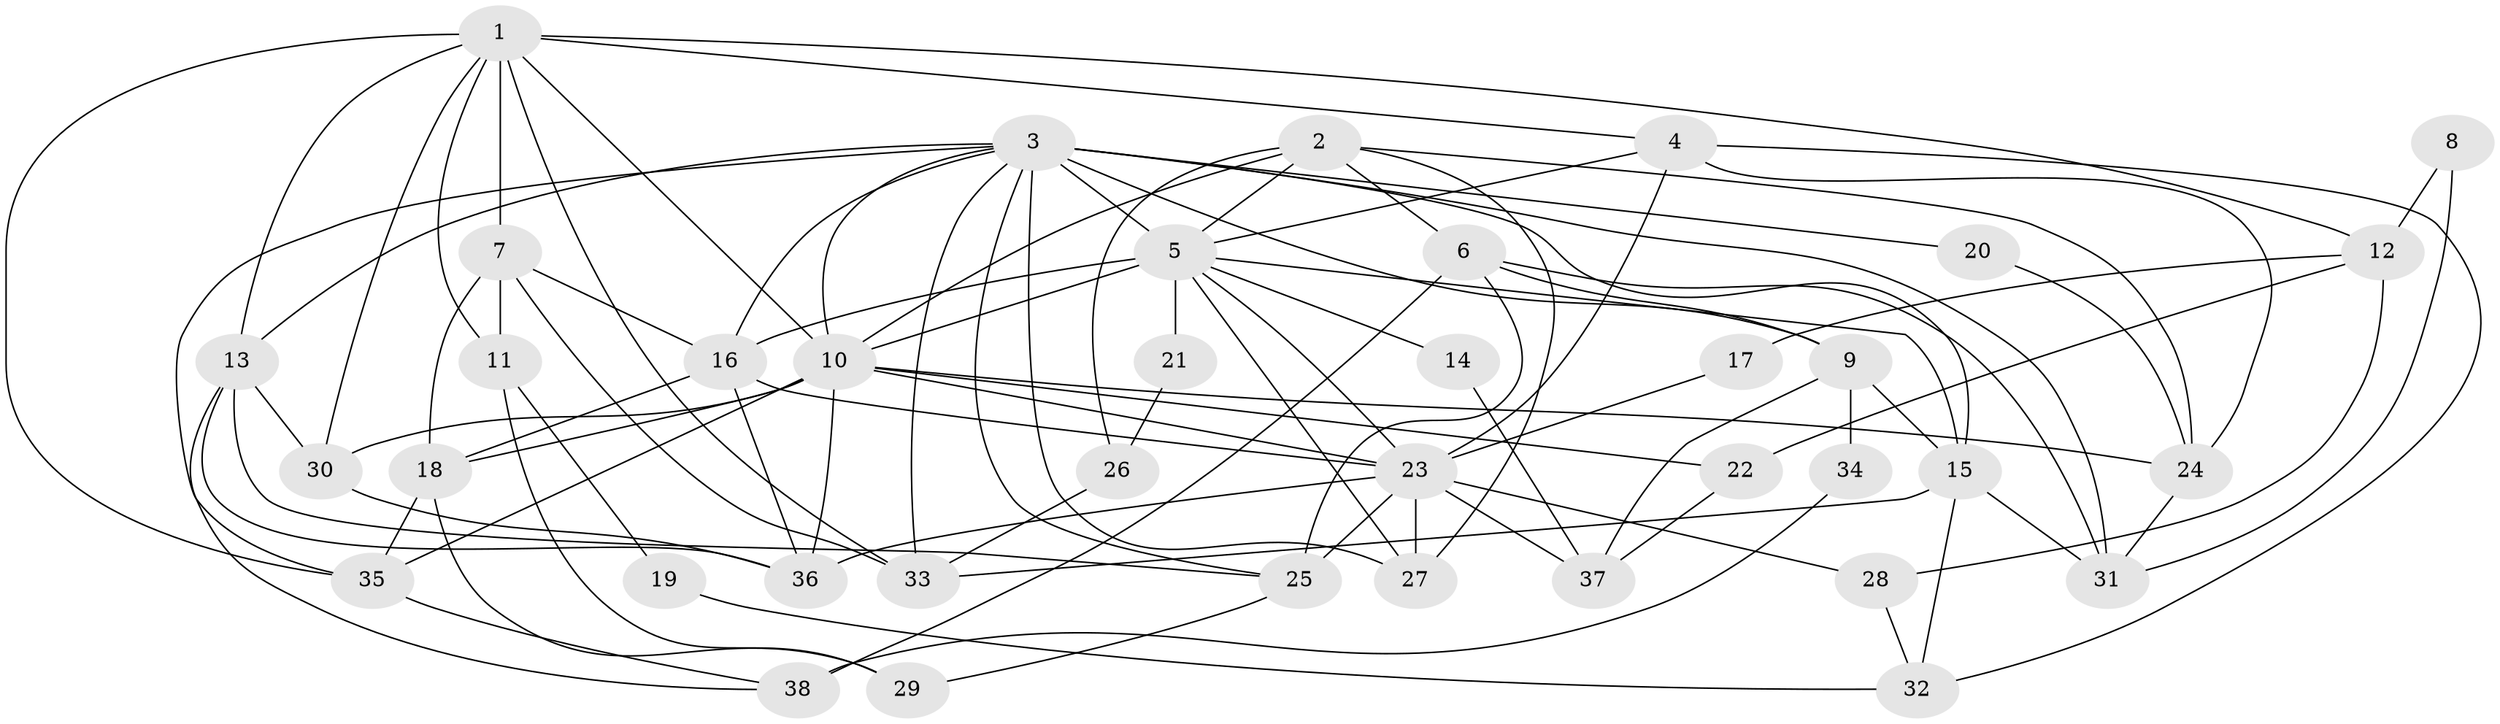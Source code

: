 // original degree distribution, {7: 0.04, 2: 0.16, 5: 0.24, 4: 0.32, 3: 0.17333333333333334, 6: 0.06666666666666667}
// Generated by graph-tools (version 1.1) at 2025/35/03/09/25 02:35:57]
// undirected, 38 vertices, 93 edges
graph export_dot {
graph [start="1"]
  node [color=gray90,style=filled];
  1;
  2;
  3;
  4;
  5;
  6;
  7;
  8;
  9;
  10;
  11;
  12;
  13;
  14;
  15;
  16;
  17;
  18;
  19;
  20;
  21;
  22;
  23;
  24;
  25;
  26;
  27;
  28;
  29;
  30;
  31;
  32;
  33;
  34;
  35;
  36;
  37;
  38;
  1 -- 4 [weight=1.0];
  1 -- 7 [weight=1.0];
  1 -- 10 [weight=1.0];
  1 -- 11 [weight=1.0];
  1 -- 12 [weight=1.0];
  1 -- 13 [weight=1.0];
  1 -- 30 [weight=1.0];
  1 -- 33 [weight=1.0];
  1 -- 35 [weight=1.0];
  2 -- 5 [weight=1.0];
  2 -- 6 [weight=1.0];
  2 -- 10 [weight=1.0];
  2 -- 24 [weight=1.0];
  2 -- 26 [weight=1.0];
  2 -- 27 [weight=1.0];
  3 -- 5 [weight=1.0];
  3 -- 9 [weight=1.0];
  3 -- 10 [weight=1.0];
  3 -- 13 [weight=1.0];
  3 -- 15 [weight=1.0];
  3 -- 16 [weight=1.0];
  3 -- 20 [weight=1.0];
  3 -- 25 [weight=1.0];
  3 -- 27 [weight=1.0];
  3 -- 31 [weight=2.0];
  3 -- 33 [weight=1.0];
  3 -- 35 [weight=1.0];
  4 -- 5 [weight=1.0];
  4 -- 23 [weight=1.0];
  4 -- 24 [weight=1.0];
  4 -- 32 [weight=1.0];
  5 -- 10 [weight=3.0];
  5 -- 14 [weight=1.0];
  5 -- 15 [weight=1.0];
  5 -- 16 [weight=2.0];
  5 -- 21 [weight=1.0];
  5 -- 23 [weight=1.0];
  5 -- 27 [weight=1.0];
  6 -- 9 [weight=1.0];
  6 -- 25 [weight=1.0];
  6 -- 31 [weight=1.0];
  6 -- 38 [weight=2.0];
  7 -- 11 [weight=1.0];
  7 -- 16 [weight=1.0];
  7 -- 18 [weight=1.0];
  7 -- 33 [weight=1.0];
  8 -- 12 [weight=1.0];
  8 -- 31 [weight=1.0];
  9 -- 15 [weight=1.0];
  9 -- 34 [weight=2.0];
  9 -- 37 [weight=1.0];
  10 -- 18 [weight=1.0];
  10 -- 22 [weight=2.0];
  10 -- 23 [weight=4.0];
  10 -- 24 [weight=1.0];
  10 -- 30 [weight=1.0];
  10 -- 35 [weight=1.0];
  10 -- 36 [weight=2.0];
  11 -- 19 [weight=1.0];
  11 -- 29 [weight=1.0];
  12 -- 17 [weight=1.0];
  12 -- 22 [weight=1.0];
  12 -- 28 [weight=1.0];
  13 -- 25 [weight=1.0];
  13 -- 30 [weight=1.0];
  13 -- 36 [weight=1.0];
  13 -- 38 [weight=1.0];
  14 -- 37 [weight=1.0];
  15 -- 31 [weight=1.0];
  15 -- 32 [weight=1.0];
  15 -- 33 [weight=1.0];
  16 -- 18 [weight=1.0];
  16 -- 23 [weight=1.0];
  16 -- 36 [weight=1.0];
  17 -- 23 [weight=1.0];
  18 -- 29 [weight=1.0];
  18 -- 35 [weight=1.0];
  19 -- 32 [weight=1.0];
  20 -- 24 [weight=1.0];
  21 -- 26 [weight=1.0];
  22 -- 37 [weight=1.0];
  23 -- 25 [weight=1.0];
  23 -- 27 [weight=2.0];
  23 -- 28 [weight=1.0];
  23 -- 36 [weight=1.0];
  23 -- 37 [weight=1.0];
  24 -- 31 [weight=1.0];
  25 -- 29 [weight=1.0];
  26 -- 33 [weight=1.0];
  28 -- 32 [weight=1.0];
  30 -- 36 [weight=1.0];
  34 -- 38 [weight=1.0];
  35 -- 38 [weight=1.0];
}
